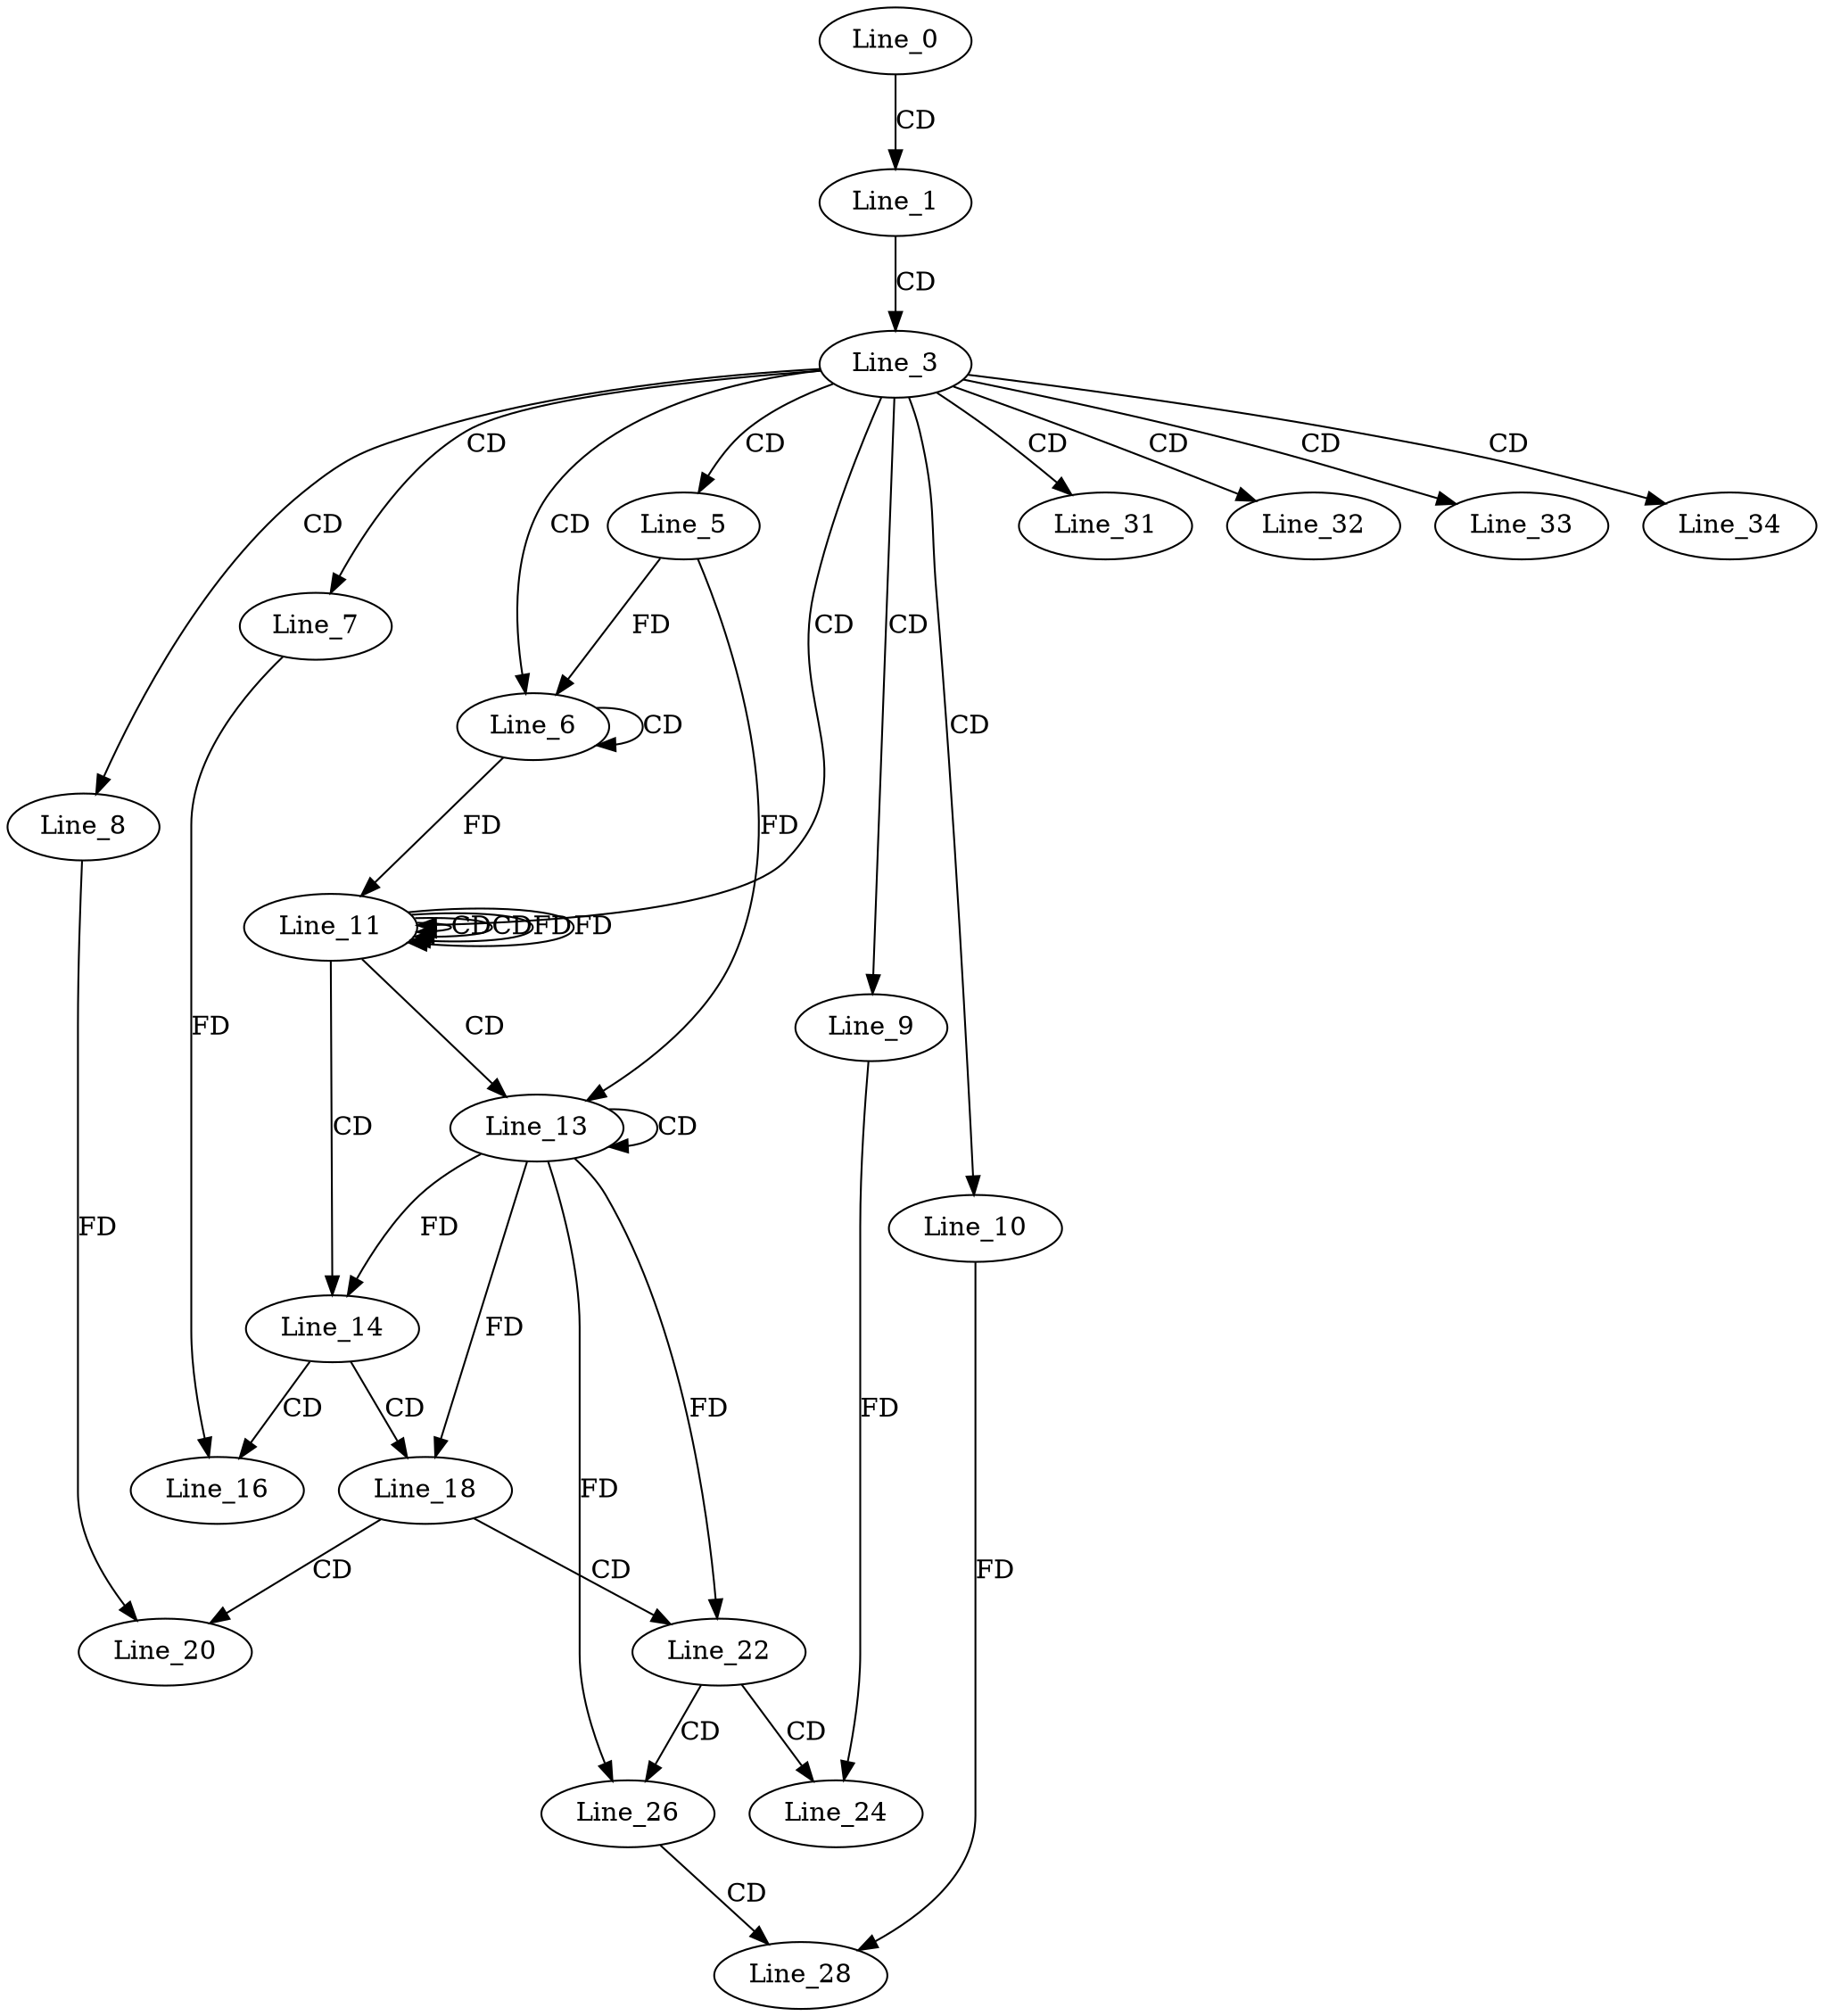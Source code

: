 digraph G {
  Line_0;
  Line_1;
  Line_3;
  Line_5;
  Line_6;
  Line_6;
  Line_7;
  Line_8;
  Line_9;
  Line_10;
  Line_11;
  Line_11;
  Line_11;
  Line_13;
  Line_13;
  Line_14;
  Line_14;
  Line_16;
  Line_18;
  Line_18;
  Line_20;
  Line_22;
  Line_22;
  Line_24;
  Line_26;
  Line_26;
  Line_28;
  Line_31;
  Line_32;
  Line_33;
  Line_34;
  Line_0 -> Line_1 [ label="CD" ];
  Line_1 -> Line_3 [ label="CD" ];
  Line_3 -> Line_5 [ label="CD" ];
  Line_3 -> Line_6 [ label="CD" ];
  Line_6 -> Line_6 [ label="CD" ];
  Line_5 -> Line_6 [ label="FD" ];
  Line_3 -> Line_7 [ label="CD" ];
  Line_3 -> Line_8 [ label="CD" ];
  Line_3 -> Line_9 [ label="CD" ];
  Line_3 -> Line_10 [ label="CD" ];
  Line_3 -> Line_11 [ label="CD" ];
  Line_11 -> Line_11 [ label="CD" ];
  Line_6 -> Line_11 [ label="FD" ];
  Line_11 -> Line_11 [ label="CD" ];
  Line_11 -> Line_11 [ label="FD" ];
  Line_11 -> Line_13 [ label="CD" ];
  Line_13 -> Line_13 [ label="CD" ];
  Line_5 -> Line_13 [ label="FD" ];
  Line_11 -> Line_14 [ label="CD" ];
  Line_13 -> Line_14 [ label="FD" ];
  Line_14 -> Line_16 [ label="CD" ];
  Line_7 -> Line_16 [ label="FD" ];
  Line_14 -> Line_18 [ label="CD" ];
  Line_13 -> Line_18 [ label="FD" ];
  Line_18 -> Line_20 [ label="CD" ];
  Line_8 -> Line_20 [ label="FD" ];
  Line_18 -> Line_22 [ label="CD" ];
  Line_13 -> Line_22 [ label="FD" ];
  Line_22 -> Line_24 [ label="CD" ];
  Line_9 -> Line_24 [ label="FD" ];
  Line_22 -> Line_26 [ label="CD" ];
  Line_13 -> Line_26 [ label="FD" ];
  Line_26 -> Line_28 [ label="CD" ];
  Line_10 -> Line_28 [ label="FD" ];
  Line_3 -> Line_31 [ label="CD" ];
  Line_3 -> Line_32 [ label="CD" ];
  Line_3 -> Line_33 [ label="CD" ];
  Line_3 -> Line_34 [ label="CD" ];
  Line_11 -> Line_11 [ label="FD" ];
}

